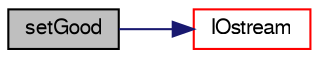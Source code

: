 digraph "setGood"
{
  bgcolor="transparent";
  edge [fontname="FreeSans",fontsize="10",labelfontname="FreeSans",labelfontsize="10"];
  node [fontname="FreeSans",fontsize="10",shape=record];
  rankdir="LR";
  Node146 [label="setGood",height=0.2,width=0.4,color="black", fillcolor="grey75", style="filled", fontcolor="black"];
  Node146 -> Node147 [color="midnightblue",fontsize="10",style="solid",fontname="FreeSans"];
  Node147 [label="IOstream",height=0.2,width=0.4,color="red",URL="$a26226.html#aff5a3d5cd5c2ea4d2bf69669e53d2092",tooltip="Construct setting format and version. "];
}
